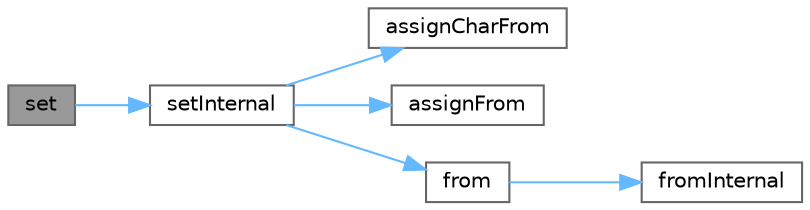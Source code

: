 digraph "set"
{
 // LATEX_PDF_SIZE
  bgcolor="transparent";
  edge [fontname=Helvetica,fontsize=10,labelfontname=Helvetica,labelfontsize=10];
  node [fontname=Helvetica,fontsize=10,shape=box,height=0.2,width=0.4];
  rankdir="LR";
  Node1 [id="Node000001",label="set",height=0.2,width=0.4,color="gray40", fillcolor="grey60", style="filled", fontcolor="black",tooltip="mxArray* element writer methods."];
  Node1 -> Node2 [id="edge1_Node000001_Node000002",color="steelblue1",style="solid",tooltip=" "];
  Node2 [id="Node000002",label="setInternal",height=0.2,width=0.4,color="grey40", fillcolor="white", style="filled",URL="$classmexplus_1_1_mx_array.html#a533e51c0de3188411746937e37820190",tooltip="Templated mxArray element setters"];
  Node2 -> Node3 [id="edge2_Node000002_Node000003",color="steelblue1",style="solid",tooltip=" "];
  Node3 [id="Node000003",label="assignCharFrom",height=0.2,width=0.4,color="grey40", fillcolor="white", style="filled",URL="$classmexplus_1_1_mx_array.html#ad0a396e26da3158eedd4054bab667fb9",tooltip=" "];
  Node2 -> Node4 [id="edge3_Node000002_Node000004",color="steelblue1",style="solid",tooltip=" "];
  Node4 [id="Node000004",label="assignFrom",height=0.2,width=0.4,color="grey40", fillcolor="white", style="filled",URL="$classmexplus_1_1_mx_array.html#ae66ee3292f977178e789a37a297694c2",tooltip="Assignment helpers (for MxArray.set<type>(i, value))"];
  Node2 -> Node5 [id="edge4_Node000002_Node000005",color="steelblue1",style="solid",tooltip=" "];
  Node5 [id="Node000005",label="from",height=0.2,width=0.4,color="grey40", fillcolor="white", style="filled",URL="$classmexplus_1_1_mx_array.html#a322dc1e6ed44ef0551d7de1cc13f9970",tooltip="mxArray* importer methods."];
  Node5 -> Node6 [id="edge5_Node000005_Node000006",color="steelblue1",style="solid",tooltip=" "];
  Node6 [id="Node000006",label="fromInternal",height=0.2,width=0.4,color="grey40", fillcolor="white", style="filled",URL="$classmexplus_1_1_mx_array.html#ab502ca8bc39d21cb3f945f10dce189fa",tooltip="Templated mxArray importers"];
}
